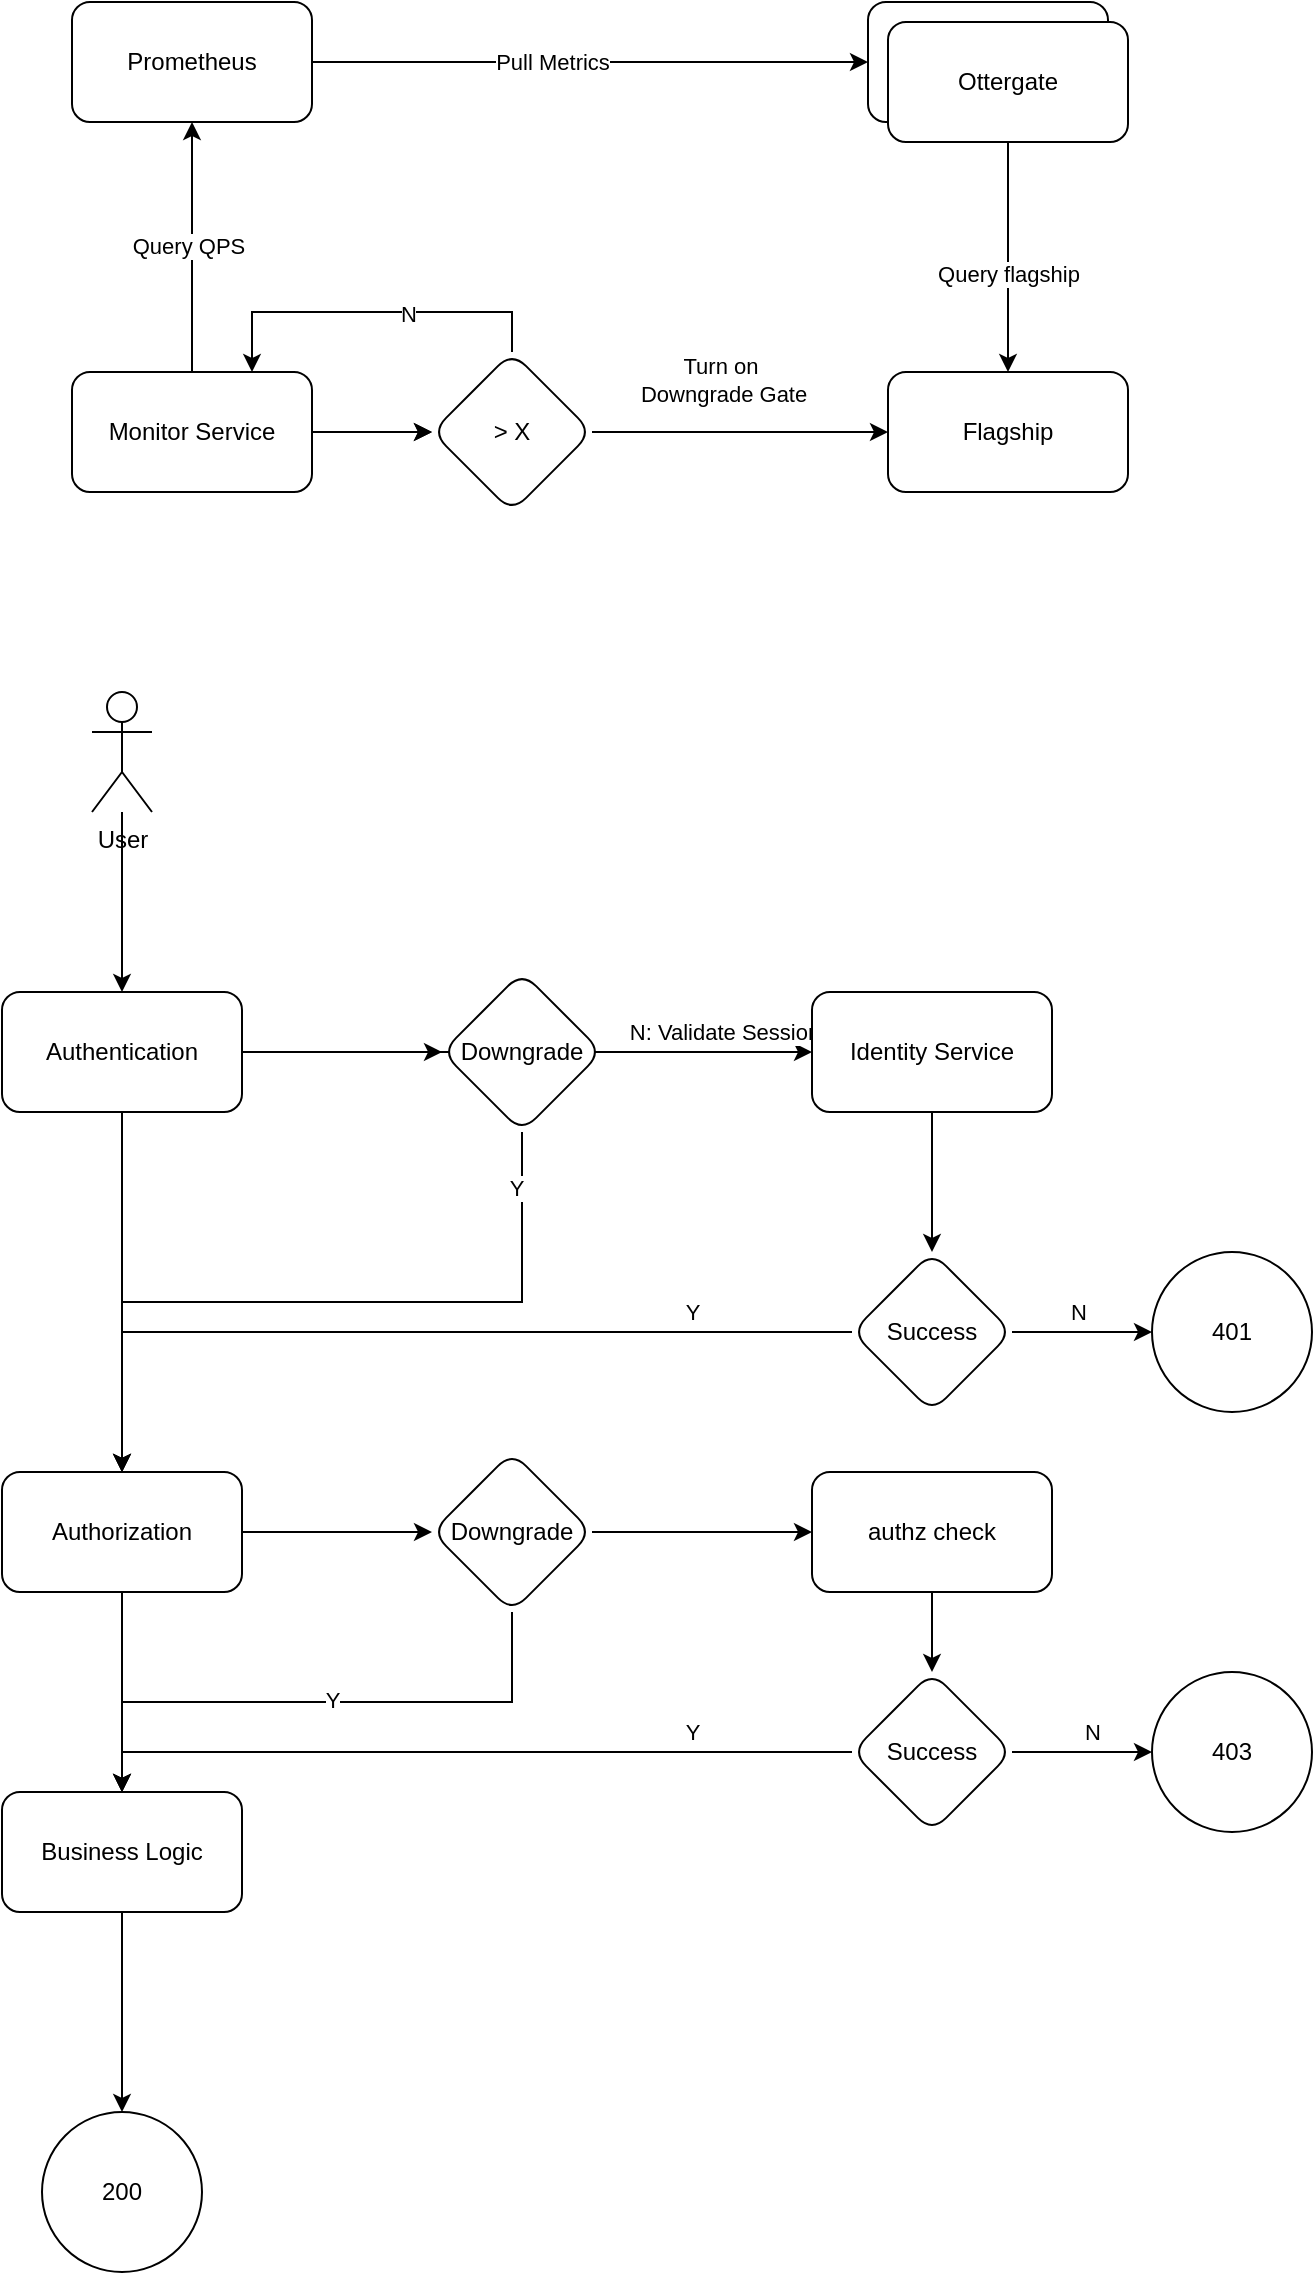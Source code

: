 <mxfile version="21.7.2" type="github">
  <diagram name="Page-1" id="RmBPvIbNuPd7S8FZ7iyv">
    <mxGraphModel dx="769" dy="1242" grid="1" gridSize="10" guides="1" tooltips="1" connect="1" arrows="1" fold="1" page="1" pageScale="1" pageWidth="850" pageHeight="1100" math="0" shadow="0">
      <root>
        <mxCell id="0" />
        <mxCell id="1" parent="0" />
        <mxCell id="hJk4Wc3B0cBzW_KDHihZ-11" style="edgeStyle=orthogonalEdgeStyle;rounded=0;orthogonalLoop=1;jettySize=auto;html=1;exitX=1;exitY=0.5;exitDx=0;exitDy=0;entryX=0;entryY=0.5;entryDx=0;entryDy=0;" edge="1" parent="1" source="hJk4Wc3B0cBzW_KDHihZ-1" target="hJk4Wc3B0cBzW_KDHihZ-6">
          <mxGeometry relative="1" as="geometry" />
        </mxCell>
        <mxCell id="hJk4Wc3B0cBzW_KDHihZ-12" value="Pull Metrics" style="edgeLabel;html=1;align=center;verticalAlign=middle;resizable=0;points=[];" vertex="1" connectable="0" parent="hJk4Wc3B0cBzW_KDHihZ-11">
          <mxGeometry x="-0.137" relative="1" as="geometry">
            <mxPoint as="offset" />
          </mxGeometry>
        </mxCell>
        <mxCell id="hJk4Wc3B0cBzW_KDHihZ-1" value="Prometheus" style="rounded=1;whiteSpace=wrap;html=1;" vertex="1" parent="1">
          <mxGeometry x="150" y="165" width="120" height="60" as="geometry" />
        </mxCell>
        <mxCell id="hJk4Wc3B0cBzW_KDHihZ-3" style="edgeStyle=orthogonalEdgeStyle;rounded=0;orthogonalLoop=1;jettySize=auto;html=1;exitX=0.5;exitY=0;exitDx=0;exitDy=0;" edge="1" parent="1" source="hJk4Wc3B0cBzW_KDHihZ-2" target="hJk4Wc3B0cBzW_KDHihZ-1">
          <mxGeometry relative="1" as="geometry" />
        </mxCell>
        <mxCell id="hJk4Wc3B0cBzW_KDHihZ-4" value="Query QPS" style="edgeLabel;html=1;align=center;verticalAlign=middle;resizable=0;points=[];" vertex="1" connectable="0" parent="hJk4Wc3B0cBzW_KDHihZ-3">
          <mxGeometry x="0.015" y="2" relative="1" as="geometry">
            <mxPoint as="offset" />
          </mxGeometry>
        </mxCell>
        <mxCell id="hJk4Wc3B0cBzW_KDHihZ-8" style="edgeStyle=orthogonalEdgeStyle;rounded=0;orthogonalLoop=1;jettySize=auto;html=1;exitX=1;exitY=0.5;exitDx=0;exitDy=0;" edge="1" parent="1" source="hJk4Wc3B0cBzW_KDHihZ-14" target="hJk4Wc3B0cBzW_KDHihZ-5">
          <mxGeometry relative="1" as="geometry" />
        </mxCell>
        <mxCell id="hJk4Wc3B0cBzW_KDHihZ-15" value="" style="edgeStyle=orthogonalEdgeStyle;rounded=0;orthogonalLoop=1;jettySize=auto;html=1;" edge="1" parent="1" source="hJk4Wc3B0cBzW_KDHihZ-2" target="hJk4Wc3B0cBzW_KDHihZ-14">
          <mxGeometry relative="1" as="geometry" />
        </mxCell>
        <mxCell id="hJk4Wc3B0cBzW_KDHihZ-2" value="Monitor Service" style="rounded=1;whiteSpace=wrap;html=1;" vertex="1" parent="1">
          <mxGeometry x="150" y="350" width="120" height="60" as="geometry" />
        </mxCell>
        <mxCell id="hJk4Wc3B0cBzW_KDHihZ-10" style="edgeStyle=orthogonalEdgeStyle;rounded=0;orthogonalLoop=1;jettySize=auto;html=1;entryX=0.5;entryY=0;entryDx=0;entryDy=0;" edge="1" parent="1" source="hJk4Wc3B0cBzW_KDHihZ-7" target="hJk4Wc3B0cBzW_KDHihZ-5">
          <mxGeometry relative="1" as="geometry" />
        </mxCell>
        <mxCell id="hJk4Wc3B0cBzW_KDHihZ-13" value="Query flagship" style="edgeLabel;html=1;align=center;verticalAlign=middle;resizable=0;points=[];" vertex="1" connectable="0" parent="hJk4Wc3B0cBzW_KDHihZ-10">
          <mxGeometry x="0.143" relative="1" as="geometry">
            <mxPoint as="offset" />
          </mxGeometry>
        </mxCell>
        <mxCell id="hJk4Wc3B0cBzW_KDHihZ-5" value="Flagship" style="rounded=1;whiteSpace=wrap;html=1;" vertex="1" parent="1">
          <mxGeometry x="558" y="350" width="120" height="60" as="geometry" />
        </mxCell>
        <mxCell id="hJk4Wc3B0cBzW_KDHihZ-6" value="" style="rounded=1;whiteSpace=wrap;html=1;" vertex="1" parent="1">
          <mxGeometry x="548" y="165" width="120" height="60" as="geometry" />
        </mxCell>
        <mxCell id="hJk4Wc3B0cBzW_KDHihZ-7" value="Ottergate" style="rounded=1;whiteSpace=wrap;html=1;" vertex="1" parent="1">
          <mxGeometry x="558" y="175" width="120" height="60" as="geometry" />
        </mxCell>
        <mxCell id="hJk4Wc3B0cBzW_KDHihZ-16" value="" style="edgeStyle=orthogonalEdgeStyle;rounded=0;orthogonalLoop=1;jettySize=auto;html=1;exitX=1;exitY=0.5;exitDx=0;exitDy=0;" edge="1" parent="1" source="hJk4Wc3B0cBzW_KDHihZ-2" target="hJk4Wc3B0cBzW_KDHihZ-14">
          <mxGeometry relative="1" as="geometry">
            <mxPoint x="270" y="380" as="sourcePoint" />
            <mxPoint x="600" y="380" as="targetPoint" />
          </mxGeometry>
        </mxCell>
        <mxCell id="hJk4Wc3B0cBzW_KDHihZ-17" value="Turn on&lt;br&gt;&amp;nbsp;Downgrade Gate" style="edgeLabel;html=1;align=center;verticalAlign=middle;resizable=0;points=[];" vertex="1" connectable="0" parent="hJk4Wc3B0cBzW_KDHihZ-16">
          <mxGeometry x="-0.241" y="3" relative="1" as="geometry">
            <mxPoint x="181" y="-23" as="offset" />
          </mxGeometry>
        </mxCell>
        <mxCell id="hJk4Wc3B0cBzW_KDHihZ-18" style="edgeStyle=orthogonalEdgeStyle;rounded=0;orthogonalLoop=1;jettySize=auto;html=1;exitX=0.5;exitY=0;exitDx=0;exitDy=0;entryX=0.75;entryY=0;entryDx=0;entryDy=0;" edge="1" parent="1" source="hJk4Wc3B0cBzW_KDHihZ-14" target="hJk4Wc3B0cBzW_KDHihZ-2">
          <mxGeometry relative="1" as="geometry" />
        </mxCell>
        <mxCell id="hJk4Wc3B0cBzW_KDHihZ-19" value="N" style="edgeLabel;html=1;align=center;verticalAlign=middle;resizable=0;points=[];" vertex="1" connectable="0" parent="hJk4Wc3B0cBzW_KDHihZ-18">
          <mxGeometry x="-0.197" y="1" relative="1" as="geometry">
            <mxPoint as="offset" />
          </mxGeometry>
        </mxCell>
        <mxCell id="hJk4Wc3B0cBzW_KDHihZ-14" value="&amp;gt; X" style="rhombus;whiteSpace=wrap;html=1;rounded=1;" vertex="1" parent="1">
          <mxGeometry x="330" y="340" width="80" height="80" as="geometry" />
        </mxCell>
        <mxCell id="hJk4Wc3B0cBzW_KDHihZ-25" value="" style="edgeStyle=orthogonalEdgeStyle;rounded=0;orthogonalLoop=1;jettySize=auto;html=1;entryX=0.5;entryY=0;entryDx=0;entryDy=0;" edge="1" parent="1" source="hJk4Wc3B0cBzW_KDHihZ-20" target="hJk4Wc3B0cBzW_KDHihZ-26">
          <mxGeometry relative="1" as="geometry">
            <mxPoint x="175" y="660" as="targetPoint" />
          </mxGeometry>
        </mxCell>
        <mxCell id="hJk4Wc3B0cBzW_KDHihZ-20" value="User" style="shape=umlActor;verticalLabelPosition=bottom;verticalAlign=top;html=1;outlineConnect=0;" vertex="1" parent="1">
          <mxGeometry x="160" y="510" width="30" height="60" as="geometry" />
        </mxCell>
        <mxCell id="hJk4Wc3B0cBzW_KDHihZ-32" style="edgeStyle=orthogonalEdgeStyle;rounded=0;orthogonalLoop=1;jettySize=auto;html=1;exitX=0.5;exitY=1;exitDx=0;exitDy=0;entryX=0.5;entryY=0;entryDx=0;entryDy=0;" edge="1" parent="1" source="hJk4Wc3B0cBzW_KDHihZ-26" target="hJk4Wc3B0cBzW_KDHihZ-27">
          <mxGeometry relative="1" as="geometry" />
        </mxCell>
        <mxCell id="hJk4Wc3B0cBzW_KDHihZ-35" value="" style="edgeStyle=orthogonalEdgeStyle;rounded=0;orthogonalLoop=1;jettySize=auto;html=1;" edge="1" parent="1" source="hJk4Wc3B0cBzW_KDHihZ-26" target="hJk4Wc3B0cBzW_KDHihZ-34">
          <mxGeometry relative="1" as="geometry" />
        </mxCell>
        <mxCell id="hJk4Wc3B0cBzW_KDHihZ-26" value="Authentication" style="rounded=1;whiteSpace=wrap;html=1;" vertex="1" parent="1">
          <mxGeometry x="115" y="660" width="120" height="60" as="geometry" />
        </mxCell>
        <mxCell id="hJk4Wc3B0cBzW_KDHihZ-30" value="" style="edgeStyle=orthogonalEdgeStyle;rounded=0;orthogonalLoop=1;jettySize=auto;html=1;exitX=1;exitY=0.5;exitDx=0;exitDy=0;" edge="1" parent="1" source="hJk4Wc3B0cBzW_KDHihZ-26" target="hJk4Wc3B0cBzW_KDHihZ-29">
          <mxGeometry relative="1" as="geometry" />
        </mxCell>
        <mxCell id="hJk4Wc3B0cBzW_KDHihZ-31" value="N: Validate Session" style="edgeLabel;html=1;align=center;verticalAlign=middle;resizable=0;points=[];" vertex="1" connectable="0" parent="hJk4Wc3B0cBzW_KDHihZ-30">
          <mxGeometry x="-0.13" y="1" relative="1" as="geometry">
            <mxPoint x="117" y="-9" as="offset" />
          </mxGeometry>
        </mxCell>
        <mxCell id="hJk4Wc3B0cBzW_KDHihZ-33" style="edgeStyle=orthogonalEdgeStyle;rounded=0;orthogonalLoop=1;jettySize=auto;html=1;exitX=0.5;exitY=1;exitDx=0;exitDy=0;" edge="1" parent="1" source="hJk4Wc3B0cBzW_KDHihZ-27" target="hJk4Wc3B0cBzW_KDHihZ-28">
          <mxGeometry relative="1" as="geometry" />
        </mxCell>
        <mxCell id="hJk4Wc3B0cBzW_KDHihZ-46" value="" style="edgeStyle=orthogonalEdgeStyle;rounded=0;orthogonalLoop=1;jettySize=auto;html=1;" edge="1" parent="1" source="hJk4Wc3B0cBzW_KDHihZ-27" target="hJk4Wc3B0cBzW_KDHihZ-45">
          <mxGeometry relative="1" as="geometry" />
        </mxCell>
        <mxCell id="hJk4Wc3B0cBzW_KDHihZ-27" value="Authorization" style="rounded=1;whiteSpace=wrap;html=1;" vertex="1" parent="1">
          <mxGeometry x="115" y="900" width="120" height="60" as="geometry" />
        </mxCell>
        <mxCell id="hJk4Wc3B0cBzW_KDHihZ-63" style="edgeStyle=orthogonalEdgeStyle;rounded=0;orthogonalLoop=1;jettySize=auto;html=1;exitX=0.5;exitY=1;exitDx=0;exitDy=0;" edge="1" parent="1" source="hJk4Wc3B0cBzW_KDHihZ-28" target="hJk4Wc3B0cBzW_KDHihZ-62">
          <mxGeometry relative="1" as="geometry" />
        </mxCell>
        <mxCell id="hJk4Wc3B0cBzW_KDHihZ-28" value="Business Logic" style="rounded=1;whiteSpace=wrap;html=1;" vertex="1" parent="1">
          <mxGeometry x="115" y="1060" width="120" height="60" as="geometry" />
        </mxCell>
        <mxCell id="hJk4Wc3B0cBzW_KDHihZ-39" value="" style="edgeStyle=orthogonalEdgeStyle;rounded=0;orthogonalLoop=1;jettySize=auto;html=1;" edge="1" parent="1" source="hJk4Wc3B0cBzW_KDHihZ-29" target="hJk4Wc3B0cBzW_KDHihZ-38">
          <mxGeometry relative="1" as="geometry" />
        </mxCell>
        <mxCell id="hJk4Wc3B0cBzW_KDHihZ-29" value="Identity Service" style="whiteSpace=wrap;html=1;rounded=1;" vertex="1" parent="1">
          <mxGeometry x="520" y="660" width="120" height="60" as="geometry" />
        </mxCell>
        <mxCell id="hJk4Wc3B0cBzW_KDHihZ-44" style="edgeStyle=orthogonalEdgeStyle;rounded=0;orthogonalLoop=1;jettySize=auto;html=1;exitX=0.5;exitY=1;exitDx=0;exitDy=0;entryX=0.5;entryY=0;entryDx=0;entryDy=0;" edge="1" parent="1" source="hJk4Wc3B0cBzW_KDHihZ-34" target="hJk4Wc3B0cBzW_KDHihZ-27">
          <mxGeometry relative="1" as="geometry" />
        </mxCell>
        <mxCell id="hJk4Wc3B0cBzW_KDHihZ-53" value="Y" style="edgeLabel;html=1;align=center;verticalAlign=middle;resizable=0;points=[];" vertex="1" connectable="0" parent="hJk4Wc3B0cBzW_KDHihZ-44">
          <mxGeometry x="-0.85" y="-3" relative="1" as="geometry">
            <mxPoint as="offset" />
          </mxGeometry>
        </mxCell>
        <mxCell id="hJk4Wc3B0cBzW_KDHihZ-34" value="Downgrade" style="rhombus;whiteSpace=wrap;html=1;rounded=1;" vertex="1" parent="1">
          <mxGeometry x="335" y="650" width="80" height="80" as="geometry" />
        </mxCell>
        <mxCell id="hJk4Wc3B0cBzW_KDHihZ-37" value="401" style="ellipse;whiteSpace=wrap;html=1;aspect=fixed;" vertex="1" parent="1">
          <mxGeometry x="690" y="790" width="80" height="80" as="geometry" />
        </mxCell>
        <mxCell id="hJk4Wc3B0cBzW_KDHihZ-40" style="edgeStyle=orthogonalEdgeStyle;rounded=0;orthogonalLoop=1;jettySize=auto;html=1;exitX=1;exitY=0.5;exitDx=0;exitDy=0;entryX=0;entryY=0.5;entryDx=0;entryDy=0;" edge="1" parent="1" source="hJk4Wc3B0cBzW_KDHihZ-38" target="hJk4Wc3B0cBzW_KDHihZ-37">
          <mxGeometry relative="1" as="geometry" />
        </mxCell>
        <mxCell id="hJk4Wc3B0cBzW_KDHihZ-41" value="N" style="edgeLabel;html=1;align=center;verticalAlign=middle;resizable=0;points=[];" vertex="1" connectable="0" parent="hJk4Wc3B0cBzW_KDHihZ-40">
          <mxGeometry x="-0.063" y="-1" relative="1" as="geometry">
            <mxPoint y="-11" as="offset" />
          </mxGeometry>
        </mxCell>
        <mxCell id="hJk4Wc3B0cBzW_KDHihZ-42" style="edgeStyle=orthogonalEdgeStyle;rounded=0;orthogonalLoop=1;jettySize=auto;html=1;exitX=0;exitY=0.5;exitDx=0;exitDy=0;entryX=0.5;entryY=0;entryDx=0;entryDy=0;" edge="1" parent="1" source="hJk4Wc3B0cBzW_KDHihZ-38" target="hJk4Wc3B0cBzW_KDHihZ-27">
          <mxGeometry relative="1" as="geometry" />
        </mxCell>
        <mxCell id="hJk4Wc3B0cBzW_KDHihZ-43" value="Y" style="edgeLabel;html=1;align=center;verticalAlign=middle;resizable=0;points=[];" vertex="1" connectable="0" parent="hJk4Wc3B0cBzW_KDHihZ-42">
          <mxGeometry x="-0.001" y="-6" relative="1" as="geometry">
            <mxPoint x="137" y="-4" as="offset" />
          </mxGeometry>
        </mxCell>
        <mxCell id="hJk4Wc3B0cBzW_KDHihZ-38" value="Success" style="rhombus;whiteSpace=wrap;html=1;rounded=1;" vertex="1" parent="1">
          <mxGeometry x="540" y="790" width="80" height="80" as="geometry" />
        </mxCell>
        <mxCell id="hJk4Wc3B0cBzW_KDHihZ-51" style="edgeStyle=orthogonalEdgeStyle;rounded=0;orthogonalLoop=1;jettySize=auto;html=1;exitX=0.5;exitY=1;exitDx=0;exitDy=0;entryX=0.5;entryY=0;entryDx=0;entryDy=0;" edge="1" parent="1" source="hJk4Wc3B0cBzW_KDHihZ-45" target="hJk4Wc3B0cBzW_KDHihZ-28">
          <mxGeometry relative="1" as="geometry" />
        </mxCell>
        <mxCell id="hJk4Wc3B0cBzW_KDHihZ-52" value="Y" style="edgeLabel;html=1;align=center;verticalAlign=middle;resizable=0;points=[];" vertex="1" connectable="0" parent="hJk4Wc3B0cBzW_KDHihZ-51">
          <mxGeometry x="-0.049" y="-1" relative="1" as="geometry">
            <mxPoint as="offset" />
          </mxGeometry>
        </mxCell>
        <mxCell id="hJk4Wc3B0cBzW_KDHihZ-55" value="" style="edgeStyle=orthogonalEdgeStyle;rounded=0;orthogonalLoop=1;jettySize=auto;html=1;" edge="1" parent="1" source="hJk4Wc3B0cBzW_KDHihZ-45" target="hJk4Wc3B0cBzW_KDHihZ-54">
          <mxGeometry relative="1" as="geometry" />
        </mxCell>
        <mxCell id="hJk4Wc3B0cBzW_KDHihZ-45" value="Downgrade" style="rhombus;whiteSpace=wrap;html=1;rounded=1;" vertex="1" parent="1">
          <mxGeometry x="330" y="890" width="80" height="80" as="geometry" />
        </mxCell>
        <mxCell id="hJk4Wc3B0cBzW_KDHihZ-47" value="403" style="ellipse;whiteSpace=wrap;html=1;aspect=fixed;" vertex="1" parent="1">
          <mxGeometry x="690" y="1000" width="80" height="80" as="geometry" />
        </mxCell>
        <mxCell id="hJk4Wc3B0cBzW_KDHihZ-58" value="" style="edgeStyle=orthogonalEdgeStyle;rounded=0;orthogonalLoop=1;jettySize=auto;html=1;" edge="1" parent="1" source="hJk4Wc3B0cBzW_KDHihZ-54" target="hJk4Wc3B0cBzW_KDHihZ-57">
          <mxGeometry relative="1" as="geometry" />
        </mxCell>
        <mxCell id="hJk4Wc3B0cBzW_KDHihZ-54" value="authz check" style="whiteSpace=wrap;html=1;rounded=1;" vertex="1" parent="1">
          <mxGeometry x="520" y="900" width="120" height="60" as="geometry" />
        </mxCell>
        <mxCell id="hJk4Wc3B0cBzW_KDHihZ-59" value="N" style="edgeStyle=orthogonalEdgeStyle;rounded=0;orthogonalLoop=1;jettySize=auto;html=1;exitX=1;exitY=0.5;exitDx=0;exitDy=0;entryX=0;entryY=0.5;entryDx=0;entryDy=0;" edge="1" parent="1" source="hJk4Wc3B0cBzW_KDHihZ-57" target="hJk4Wc3B0cBzW_KDHihZ-47">
          <mxGeometry x="0.143" y="10" relative="1" as="geometry">
            <mxPoint as="offset" />
          </mxGeometry>
        </mxCell>
        <mxCell id="hJk4Wc3B0cBzW_KDHihZ-60" style="edgeStyle=orthogonalEdgeStyle;rounded=0;orthogonalLoop=1;jettySize=auto;html=1;exitX=0;exitY=0.5;exitDx=0;exitDy=0;entryX=0.5;entryY=0;entryDx=0;entryDy=0;" edge="1" parent="1" source="hJk4Wc3B0cBzW_KDHihZ-57" target="hJk4Wc3B0cBzW_KDHihZ-28">
          <mxGeometry relative="1" as="geometry" />
        </mxCell>
        <mxCell id="hJk4Wc3B0cBzW_KDHihZ-61" value="Y" style="edgeLabel;html=1;align=center;verticalAlign=middle;resizable=0;points=[];" vertex="1" connectable="0" parent="hJk4Wc3B0cBzW_KDHihZ-60">
          <mxGeometry x="-0.697" y="-2" relative="1" as="geometry">
            <mxPoint x="-22" y="-8" as="offset" />
          </mxGeometry>
        </mxCell>
        <mxCell id="hJk4Wc3B0cBzW_KDHihZ-57" value="Success" style="rhombus;whiteSpace=wrap;html=1;rounded=1;" vertex="1" parent="1">
          <mxGeometry x="540" y="1000" width="80" height="80" as="geometry" />
        </mxCell>
        <mxCell id="hJk4Wc3B0cBzW_KDHihZ-62" value="200" style="ellipse;whiteSpace=wrap;html=1;aspect=fixed;" vertex="1" parent="1">
          <mxGeometry x="135" y="1220" width="80" height="80" as="geometry" />
        </mxCell>
      </root>
    </mxGraphModel>
  </diagram>
</mxfile>
